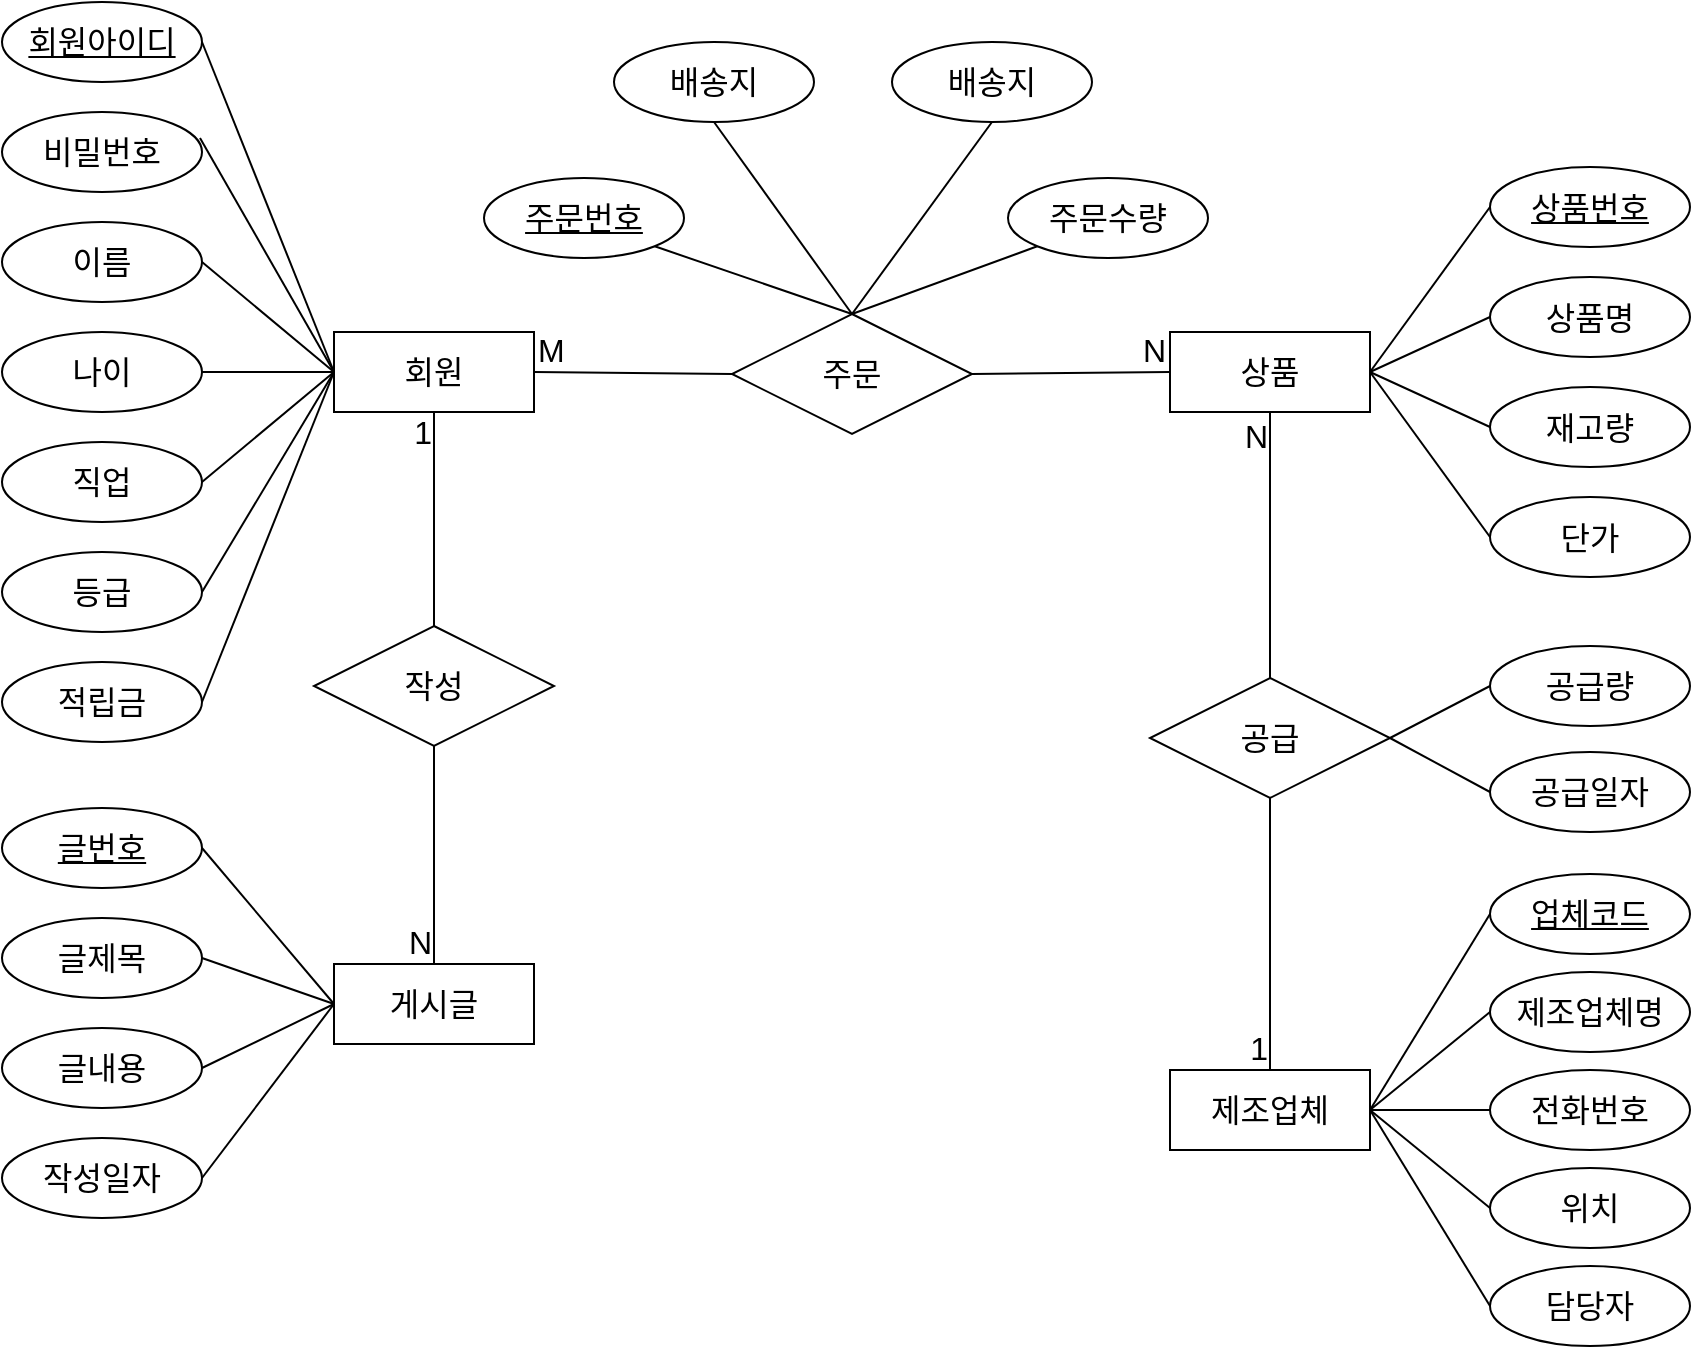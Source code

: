 <mxfile version="23.0.2" type="github" pages="2">
  <diagram name="ERD" id="vop96PFRZeA1DLH2P4eH">
    <mxGraphModel dx="3974" dy="3175" grid="1" gridSize="10" guides="1" tooltips="1" connect="1" arrows="1" fold="1" page="1" pageScale="1" pageWidth="827" pageHeight="1169" math="0" shadow="0">
      <root>
        <mxCell id="0" />
        <mxCell id="1" parent="0" />
        <mxCell id="4-usfO6HSsl7_eMU_dA9-1" value="회원" style="whiteSpace=wrap;html=1;align=center;fontSize=16;" parent="1" vertex="1">
          <mxGeometry x="-3134" y="-1969" width="100" height="40" as="geometry" />
        </mxCell>
        <mxCell id="4-usfO6HSsl7_eMU_dA9-2" value="상품" style="whiteSpace=wrap;html=1;align=center;fontSize=16;" parent="1" vertex="1">
          <mxGeometry x="-2716" y="-1969" width="100" height="40" as="geometry" />
        </mxCell>
        <mxCell id="4-usfO6HSsl7_eMU_dA9-4" value="회원아이디" style="ellipse;whiteSpace=wrap;html=1;align=center;fontStyle=4;fontSize=16;" parent="1" vertex="1">
          <mxGeometry x="-3300" y="-2134" width="100" height="40" as="geometry" />
        </mxCell>
        <mxCell id="4-usfO6HSsl7_eMU_dA9-5" value="비밀번호" style="ellipse;whiteSpace=wrap;html=1;align=center;fontSize=16;" parent="1" vertex="1">
          <mxGeometry x="-3300" y="-2079" width="100" height="40" as="geometry" />
        </mxCell>
        <mxCell id="4-usfO6HSsl7_eMU_dA9-6" value="이름" style="ellipse;whiteSpace=wrap;html=1;align=center;fontSize=16;" parent="1" vertex="1">
          <mxGeometry x="-3300" y="-2024" width="100" height="40" as="geometry" />
        </mxCell>
        <mxCell id="4-usfO6HSsl7_eMU_dA9-7" value="나이" style="ellipse;whiteSpace=wrap;html=1;align=center;fontSize=16;" parent="1" vertex="1">
          <mxGeometry x="-3300" y="-1969" width="100" height="40" as="geometry" />
        </mxCell>
        <mxCell id="4-usfO6HSsl7_eMU_dA9-8" value="직업" style="ellipse;whiteSpace=wrap;html=1;align=center;fontSize=16;" parent="1" vertex="1">
          <mxGeometry x="-3300" y="-1914" width="100" height="40" as="geometry" />
        </mxCell>
        <mxCell id="4-usfO6HSsl7_eMU_dA9-9" value="등급" style="ellipse;whiteSpace=wrap;html=1;align=center;fontSize=16;" parent="1" vertex="1">
          <mxGeometry x="-3300" y="-1859" width="100" height="40" as="geometry" />
        </mxCell>
        <mxCell id="4-usfO6HSsl7_eMU_dA9-10" value="적립금" style="ellipse;whiteSpace=wrap;html=1;align=center;fontSize=16;" parent="1" vertex="1">
          <mxGeometry x="-3300" y="-1804" width="100" height="40" as="geometry" />
        </mxCell>
        <mxCell id="4-usfO6HSsl7_eMU_dA9-11" value="상품번호" style="ellipse;whiteSpace=wrap;html=1;align=center;fontStyle=4;fontSize=16;" parent="1" vertex="1">
          <mxGeometry x="-2556" y="-2051.5" width="100" height="40" as="geometry" />
        </mxCell>
        <mxCell id="4-usfO6HSsl7_eMU_dA9-12" value="상품명" style="ellipse;whiteSpace=wrap;html=1;align=center;fontSize=16;" parent="1" vertex="1">
          <mxGeometry x="-2556" y="-1996.5" width="100" height="40" as="geometry" />
        </mxCell>
        <mxCell id="4-usfO6HSsl7_eMU_dA9-13" value="재고량" style="ellipse;whiteSpace=wrap;html=1;align=center;fontSize=16;" parent="1" vertex="1">
          <mxGeometry x="-2556" y="-1941.5" width="100" height="40" as="geometry" />
        </mxCell>
        <mxCell id="4-usfO6HSsl7_eMU_dA9-14" value="단가" style="ellipse;whiteSpace=wrap;html=1;align=center;fontSize=16;" parent="1" vertex="1">
          <mxGeometry x="-2556" y="-1886.5" width="100" height="40" as="geometry" />
        </mxCell>
        <mxCell id="4-usfO6HSsl7_eMU_dA9-20" value="" style="endArrow=none;html=1;rounded=0;fontSize=12;startSize=8;endSize=8;curved=1;exitX=1;exitY=0.5;exitDx=0;exitDy=0;entryX=0;entryY=0.5;entryDx=0;entryDy=0;" parent="1" source="4-usfO6HSsl7_eMU_dA9-2" target="4-usfO6HSsl7_eMU_dA9-11" edge="1">
          <mxGeometry relative="1" as="geometry">
            <mxPoint x="-2767" y="-2059" as="sourcePoint" />
            <mxPoint x="-2607" y="-2059" as="targetPoint" />
          </mxGeometry>
        </mxCell>
        <mxCell id="4-usfO6HSsl7_eMU_dA9-21" value="" style="endArrow=none;html=1;rounded=0;fontSize=12;startSize=8;endSize=8;curved=1;exitX=1;exitY=0.5;exitDx=0;exitDy=0;entryX=0;entryY=0.5;entryDx=0;entryDy=0;" parent="1" source="4-usfO6HSsl7_eMU_dA9-2" target="4-usfO6HSsl7_eMU_dA9-12" edge="1">
          <mxGeometry relative="1" as="geometry">
            <mxPoint x="-2606" y="-1939" as="sourcePoint" />
            <mxPoint x="-2546" y="-2021" as="targetPoint" />
          </mxGeometry>
        </mxCell>
        <mxCell id="4-usfO6HSsl7_eMU_dA9-22" value="" style="endArrow=none;html=1;rounded=0;fontSize=12;startSize=8;endSize=8;curved=1;exitX=1;exitY=0.5;exitDx=0;exitDy=0;entryX=0;entryY=0.5;entryDx=0;entryDy=0;" parent="1" source="4-usfO6HSsl7_eMU_dA9-2" target="4-usfO6HSsl7_eMU_dA9-13" edge="1">
          <mxGeometry relative="1" as="geometry">
            <mxPoint x="-2606" y="-1939" as="sourcePoint" />
            <mxPoint x="-2546" y="-1966" as="targetPoint" />
          </mxGeometry>
        </mxCell>
        <mxCell id="4-usfO6HSsl7_eMU_dA9-23" value="" style="endArrow=none;html=1;rounded=0;fontSize=12;startSize=8;endSize=8;curved=1;exitX=1;exitY=0.5;exitDx=0;exitDy=0;entryX=0;entryY=0.5;entryDx=0;entryDy=0;" parent="1" source="4-usfO6HSsl7_eMU_dA9-2" target="4-usfO6HSsl7_eMU_dA9-14" edge="1">
          <mxGeometry relative="1" as="geometry">
            <mxPoint x="-2606" y="-1939" as="sourcePoint" />
            <mxPoint x="-2546" y="-1911" as="targetPoint" />
          </mxGeometry>
        </mxCell>
        <mxCell id="4-usfO6HSsl7_eMU_dA9-24" value="" style="endArrow=none;html=1;rounded=0;fontSize=12;startSize=8;endSize=8;curved=1;exitX=1;exitY=0.5;exitDx=0;exitDy=0;entryX=0;entryY=0.5;entryDx=0;entryDy=0;" parent="1" source="4-usfO6HSsl7_eMU_dA9-10" target="4-usfO6HSsl7_eMU_dA9-1" edge="1">
          <mxGeometry relative="1" as="geometry">
            <mxPoint x="-3200" y="-1786" as="sourcePoint" />
            <mxPoint x="-3140" y="-1868" as="targetPoint" />
          </mxGeometry>
        </mxCell>
        <mxCell id="4-usfO6HSsl7_eMU_dA9-25" value="" style="endArrow=none;html=1;rounded=0;fontSize=12;startSize=8;endSize=8;curved=1;exitX=1;exitY=0.5;exitDx=0;exitDy=0;entryX=0;entryY=0.5;entryDx=0;entryDy=0;" parent="1" source="4-usfO6HSsl7_eMU_dA9-9" target="4-usfO6HSsl7_eMU_dA9-1" edge="1">
          <mxGeometry relative="1" as="geometry">
            <mxPoint x="-3200" y="-1868" as="sourcePoint" />
            <mxPoint x="-3140" y="-1950" as="targetPoint" />
          </mxGeometry>
        </mxCell>
        <mxCell id="4-usfO6HSsl7_eMU_dA9-26" value="" style="endArrow=none;html=1;rounded=0;fontSize=12;startSize=8;endSize=8;curved=1;exitX=1;exitY=0.5;exitDx=0;exitDy=0;entryX=0;entryY=0.5;entryDx=0;entryDy=0;" parent="1" source="4-usfO6HSsl7_eMU_dA9-8" target="4-usfO6HSsl7_eMU_dA9-1" edge="1">
          <mxGeometry relative="1" as="geometry">
            <mxPoint x="-3190" y="-1829" as="sourcePoint" />
            <mxPoint x="-3124" y="-1939" as="targetPoint" />
          </mxGeometry>
        </mxCell>
        <mxCell id="4-usfO6HSsl7_eMU_dA9-27" value="제조업체" style="whiteSpace=wrap;html=1;align=center;fontSize=16;" parent="1" vertex="1">
          <mxGeometry x="-2716" y="-1600" width="100" height="40" as="geometry" />
        </mxCell>
        <mxCell id="4-usfO6HSsl7_eMU_dA9-28" value="업체코드" style="ellipse;whiteSpace=wrap;html=1;align=center;fontStyle=4;fontSize=16;" parent="1" vertex="1">
          <mxGeometry x="-2556" y="-1698" width="100" height="40" as="geometry" />
        </mxCell>
        <mxCell id="4-usfO6HSsl7_eMU_dA9-29" value="전화번호" style="ellipse;whiteSpace=wrap;html=1;align=center;fontSize=16;" parent="1" vertex="1">
          <mxGeometry x="-2556" y="-1600" width="100" height="40" as="geometry" />
        </mxCell>
        <mxCell id="4-usfO6HSsl7_eMU_dA9-30" value="위치" style="ellipse;whiteSpace=wrap;html=1;align=center;fontSize=16;" parent="1" vertex="1">
          <mxGeometry x="-2556" y="-1551" width="100" height="40" as="geometry" />
        </mxCell>
        <mxCell id="4-usfO6HSsl7_eMU_dA9-31" value="담당자" style="ellipse;whiteSpace=wrap;html=1;align=center;fontSize=16;" parent="1" vertex="1">
          <mxGeometry x="-2556" y="-1502" width="100" height="40" as="geometry" />
        </mxCell>
        <mxCell id="4-usfO6HSsl7_eMU_dA9-32" value="" style="endArrow=none;html=1;rounded=0;fontSize=12;startSize=8;endSize=8;curved=1;exitX=1;exitY=0.5;exitDx=0;exitDy=0;entryX=0;entryY=0.5;entryDx=0;entryDy=0;" parent="1" source="4-usfO6HSsl7_eMU_dA9-27" target="4-usfO6HSsl7_eMU_dA9-28" edge="1">
          <mxGeometry relative="1" as="geometry">
            <mxPoint x="-2767" y="-1662.5" as="sourcePoint" />
            <mxPoint x="-2607" y="-1662.5" as="targetPoint" />
          </mxGeometry>
        </mxCell>
        <mxCell id="4-usfO6HSsl7_eMU_dA9-33" value="" style="endArrow=none;html=1;rounded=0;fontSize=12;startSize=8;endSize=8;curved=1;exitX=1;exitY=0.5;exitDx=0;exitDy=0;entryX=0;entryY=0.5;entryDx=0;entryDy=0;" parent="1" source="4-usfO6HSsl7_eMU_dA9-27" target="4-usfO6HSsl7_eMU_dA9-29" edge="1">
          <mxGeometry relative="1" as="geometry">
            <mxPoint x="-2606" y="-1542.5" as="sourcePoint" />
            <mxPoint x="-2546" y="-1624.5" as="targetPoint" />
          </mxGeometry>
        </mxCell>
        <mxCell id="4-usfO6HSsl7_eMU_dA9-34" value="" style="endArrow=none;html=1;rounded=0;fontSize=12;startSize=8;endSize=8;curved=1;exitX=1;exitY=0.5;exitDx=0;exitDy=0;entryX=0;entryY=0.5;entryDx=0;entryDy=0;" parent="1" source="4-usfO6HSsl7_eMU_dA9-27" target="4-usfO6HSsl7_eMU_dA9-30" edge="1">
          <mxGeometry relative="1" as="geometry">
            <mxPoint x="-2606" y="-1542.5" as="sourcePoint" />
            <mxPoint x="-2546" y="-1569.5" as="targetPoint" />
          </mxGeometry>
        </mxCell>
        <mxCell id="4-usfO6HSsl7_eMU_dA9-35" value="" style="endArrow=none;html=1;rounded=0;fontSize=12;startSize=8;endSize=8;curved=1;exitX=1;exitY=0.5;exitDx=0;exitDy=0;entryX=0;entryY=0.5;entryDx=0;entryDy=0;" parent="1" source="4-usfO6HSsl7_eMU_dA9-27" target="4-usfO6HSsl7_eMU_dA9-31" edge="1">
          <mxGeometry relative="1" as="geometry">
            <mxPoint x="-2606" y="-1542.5" as="sourcePoint" />
            <mxPoint x="-2546" y="-1514.5" as="targetPoint" />
          </mxGeometry>
        </mxCell>
        <mxCell id="4-usfO6HSsl7_eMU_dA9-36" value="" style="endArrow=none;html=1;rounded=0;fontSize=12;startSize=8;endSize=8;curved=1;exitX=1;exitY=0.5;exitDx=0;exitDy=0;entryX=0;entryY=0.5;entryDx=0;entryDy=0;" parent="1" source="4-usfO6HSsl7_eMU_dA9-7" target="4-usfO6HSsl7_eMU_dA9-1" edge="1">
          <mxGeometry relative="1" as="geometry">
            <mxPoint x="-3190" y="-1884" as="sourcePoint" />
            <mxPoint x="-3124" y="-1939" as="targetPoint" />
          </mxGeometry>
        </mxCell>
        <mxCell id="4-usfO6HSsl7_eMU_dA9-37" value="" style="endArrow=none;html=1;rounded=0;fontSize=12;startSize=8;endSize=8;curved=1;exitX=1;exitY=0.5;exitDx=0;exitDy=0;entryX=0;entryY=0.5;entryDx=0;entryDy=0;" parent="1" source="4-usfO6HSsl7_eMU_dA9-6" target="4-usfO6HSsl7_eMU_dA9-1" edge="1">
          <mxGeometry relative="1" as="geometry">
            <mxPoint x="-3190" y="-1939" as="sourcePoint" />
            <mxPoint x="-3124" y="-1939" as="targetPoint" />
          </mxGeometry>
        </mxCell>
        <mxCell id="4-usfO6HSsl7_eMU_dA9-38" value="" style="endArrow=none;html=1;rounded=0;fontSize=12;startSize=8;endSize=8;curved=1;exitX=0.99;exitY=0.325;exitDx=0;exitDy=0;exitPerimeter=0;entryX=0;entryY=0.5;entryDx=0;entryDy=0;" parent="1" source="4-usfO6HSsl7_eMU_dA9-5" target="4-usfO6HSsl7_eMU_dA9-1" edge="1">
          <mxGeometry relative="1" as="geometry">
            <mxPoint x="-3190" y="-1994" as="sourcePoint" />
            <mxPoint x="-3131" y="-1948" as="targetPoint" />
          </mxGeometry>
        </mxCell>
        <mxCell id="4-usfO6HSsl7_eMU_dA9-39" value="" style="endArrow=none;html=1;rounded=0;fontSize=12;startSize=8;endSize=8;curved=1;exitX=1;exitY=0.5;exitDx=0;exitDy=0;entryX=0;entryY=0.5;entryDx=0;entryDy=0;" parent="1" source="4-usfO6HSsl7_eMU_dA9-4" target="4-usfO6HSsl7_eMU_dA9-1" edge="1">
          <mxGeometry relative="1" as="geometry">
            <mxPoint x="-3180" y="-1984" as="sourcePoint" />
            <mxPoint x="-3114" y="-1929" as="targetPoint" />
          </mxGeometry>
        </mxCell>
        <mxCell id="4-usfO6HSsl7_eMU_dA9-40" value="게시글" style="whiteSpace=wrap;html=1;align=center;fontSize=16;" parent="1" vertex="1">
          <mxGeometry x="-3134" y="-1653" width="100" height="40" as="geometry" />
        </mxCell>
        <mxCell id="4-usfO6HSsl7_eMU_dA9-41" value="글번호" style="ellipse;whiteSpace=wrap;html=1;align=center;fontStyle=4;fontSize=16;" parent="1" vertex="1">
          <mxGeometry x="-3300" y="-1731" width="100" height="40" as="geometry" />
        </mxCell>
        <mxCell id="4-usfO6HSsl7_eMU_dA9-42" value="글제목" style="ellipse;whiteSpace=wrap;html=1;align=center;fontSize=16;" parent="1" vertex="1">
          <mxGeometry x="-3300" y="-1676" width="100" height="40" as="geometry" />
        </mxCell>
        <mxCell id="4-usfO6HSsl7_eMU_dA9-43" value="글내용" style="ellipse;whiteSpace=wrap;html=1;align=center;fontSize=16;" parent="1" vertex="1">
          <mxGeometry x="-3300" y="-1621" width="100" height="40" as="geometry" />
        </mxCell>
        <mxCell id="4-usfO6HSsl7_eMU_dA9-44" value="작성일자" style="ellipse;whiteSpace=wrap;html=1;align=center;fontSize=16;" parent="1" vertex="1">
          <mxGeometry x="-3300" y="-1566" width="100" height="40" as="geometry" />
        </mxCell>
        <mxCell id="4-usfO6HSsl7_eMU_dA9-45" value="" style="endArrow=none;html=1;rounded=0;fontSize=12;startSize=8;endSize=8;curved=1;exitX=0;exitY=0.5;exitDx=0;exitDy=0;entryX=1;entryY=0.5;entryDx=0;entryDy=0;" parent="1" source="4-usfO6HSsl7_eMU_dA9-40" target="4-usfO6HSsl7_eMU_dA9-41" edge="1">
          <mxGeometry relative="1" as="geometry">
            <mxPoint x="-3511" y="-1738.5" as="sourcePoint" />
            <mxPoint x="-3351" y="-1738.5" as="targetPoint" />
          </mxGeometry>
        </mxCell>
        <mxCell id="4-usfO6HSsl7_eMU_dA9-46" value="" style="endArrow=none;html=1;rounded=0;fontSize=12;startSize=8;endSize=8;curved=1;exitX=0;exitY=0.5;exitDx=0;exitDy=0;entryX=1;entryY=0.5;entryDx=0;entryDy=0;" parent="1" source="4-usfO6HSsl7_eMU_dA9-40" target="4-usfO6HSsl7_eMU_dA9-42" edge="1">
          <mxGeometry relative="1" as="geometry">
            <mxPoint x="-3350" y="-1618.5" as="sourcePoint" />
            <mxPoint x="-3290" y="-1700.5" as="targetPoint" />
          </mxGeometry>
        </mxCell>
        <mxCell id="4-usfO6HSsl7_eMU_dA9-47" value="" style="endArrow=none;html=1;rounded=0;fontSize=12;startSize=8;endSize=8;curved=1;exitX=0;exitY=0.5;exitDx=0;exitDy=0;entryX=1;entryY=0.5;entryDx=0;entryDy=0;" parent="1" source="4-usfO6HSsl7_eMU_dA9-40" target="4-usfO6HSsl7_eMU_dA9-43" edge="1">
          <mxGeometry relative="1" as="geometry">
            <mxPoint x="-3350" y="-1618.5" as="sourcePoint" />
            <mxPoint x="-3290" y="-1645.5" as="targetPoint" />
          </mxGeometry>
        </mxCell>
        <mxCell id="4-usfO6HSsl7_eMU_dA9-48" value="" style="endArrow=none;html=1;rounded=0;fontSize=12;startSize=8;endSize=8;curved=1;exitX=0;exitY=0.5;exitDx=0;exitDy=0;entryX=1;entryY=0.5;entryDx=0;entryDy=0;" parent="1" source="4-usfO6HSsl7_eMU_dA9-40" target="4-usfO6HSsl7_eMU_dA9-44" edge="1">
          <mxGeometry relative="1" as="geometry">
            <mxPoint x="-3350" y="-1618.5" as="sourcePoint" />
            <mxPoint x="-3290" y="-1590.5" as="targetPoint" />
          </mxGeometry>
        </mxCell>
        <mxCell id="4-usfO6HSsl7_eMU_dA9-49" value="제조업체명" style="ellipse;whiteSpace=wrap;html=1;align=center;fontSize=16;" parent="1" vertex="1">
          <mxGeometry x="-2556" y="-1649" width="100" height="40" as="geometry" />
        </mxCell>
        <mxCell id="4-usfO6HSsl7_eMU_dA9-50" value="" style="endArrow=none;html=1;rounded=0;fontSize=12;startSize=8;endSize=8;curved=1;exitX=1;exitY=0.5;exitDx=0;exitDy=0;entryX=0;entryY=0.5;entryDx=0;entryDy=0;" parent="1" source="4-usfO6HSsl7_eMU_dA9-27" target="4-usfO6HSsl7_eMU_dA9-49" edge="1">
          <mxGeometry relative="1" as="geometry">
            <mxPoint x="-2415" y="-1552" as="sourcePoint" />
            <mxPoint x="-2345" y="-1624.5" as="targetPoint" />
          </mxGeometry>
        </mxCell>
        <mxCell id="4-usfO6HSsl7_eMU_dA9-52" value="" style="endArrow=none;html=1;rounded=0;fontSize=12;startSize=8;endSize=8;curved=1;exitX=1;exitY=0.5;exitDx=0;exitDy=0;entryX=0;entryY=0.5;entryDx=0;entryDy=0;" parent="1" source="4-usfO6HSsl7_eMU_dA9-51" target="4-usfO6HSsl7_eMU_dA9-2" edge="1">
          <mxGeometry relative="1" as="geometry">
            <mxPoint x="-2819" y="-2023" as="sourcePoint" />
            <mxPoint x="-2659" y="-2023" as="targetPoint" />
          </mxGeometry>
        </mxCell>
        <mxCell id="4-usfO6HSsl7_eMU_dA9-54" value="N" style="resizable=0;html=1;whiteSpace=wrap;align=right;verticalAlign=bottom;fontSize=16;" parent="4-usfO6HSsl7_eMU_dA9-52" connectable="0" vertex="1">
          <mxGeometry x="1" relative="1" as="geometry" />
        </mxCell>
        <mxCell id="4-usfO6HSsl7_eMU_dA9-55" value="" style="endArrow=none;html=1;rounded=0;fontSize=12;startSize=8;endSize=8;curved=1;exitX=1;exitY=0.5;exitDx=0;exitDy=0;entryX=0;entryY=0.5;entryDx=0;entryDy=0;" parent="1" source="4-usfO6HSsl7_eMU_dA9-1" target="4-usfO6HSsl7_eMU_dA9-51" edge="1">
          <mxGeometry relative="1" as="geometry">
            <mxPoint x="-3034" y="-1949" as="sourcePoint" />
            <mxPoint x="-2716" y="-1949" as="targetPoint" />
          </mxGeometry>
        </mxCell>
        <mxCell id="4-usfO6HSsl7_eMU_dA9-56" value="M" style="resizable=0;html=1;whiteSpace=wrap;align=left;verticalAlign=bottom;fontSize=16;" parent="4-usfO6HSsl7_eMU_dA9-55" connectable="0" vertex="1">
          <mxGeometry x="-1" relative="1" as="geometry" />
        </mxCell>
        <mxCell id="4-usfO6HSsl7_eMU_dA9-51" value="주문" style="shape=rhombus;perimeter=rhombusPerimeter;whiteSpace=wrap;html=1;align=center;fontSize=16;" parent="1" vertex="1">
          <mxGeometry x="-2935" y="-1978" width="120" height="60" as="geometry" />
        </mxCell>
        <mxCell id="4-usfO6HSsl7_eMU_dA9-60" value="공급" style="shape=rhombus;perimeter=rhombusPerimeter;whiteSpace=wrap;html=1;align=center;fontSize=16;" parent="1" vertex="1">
          <mxGeometry x="-2726" y="-1796" width="120" height="60" as="geometry" />
        </mxCell>
        <mxCell id="4-usfO6HSsl7_eMU_dA9-61" value="" style="endArrow=none;html=1;rounded=0;fontSize=12;startSize=8;endSize=8;curved=1;entryX=0.5;entryY=0;entryDx=0;entryDy=0;exitX=0.5;exitY=1;exitDx=0;exitDy=0;" parent="1" source="4-usfO6HSsl7_eMU_dA9-60" target="4-usfO6HSsl7_eMU_dA9-27" edge="1">
          <mxGeometry relative="1" as="geometry">
            <mxPoint x="-2866" y="-1721" as="sourcePoint" />
            <mxPoint x="-2706" y="-1721" as="targetPoint" />
          </mxGeometry>
        </mxCell>
        <mxCell id="4-usfO6HSsl7_eMU_dA9-62" value="1" style="resizable=0;html=1;whiteSpace=wrap;align=right;verticalAlign=bottom;fontSize=16;" parent="4-usfO6HSsl7_eMU_dA9-61" connectable="0" vertex="1">
          <mxGeometry x="1" relative="1" as="geometry" />
        </mxCell>
        <mxCell id="4-usfO6HSsl7_eMU_dA9-63" value="" style="endArrow=none;html=1;rounded=0;fontSize=12;startSize=8;endSize=8;curved=1;entryX=0.5;entryY=1;entryDx=0;entryDy=0;exitX=0.5;exitY=0;exitDx=0;exitDy=0;" parent="1" source="4-usfO6HSsl7_eMU_dA9-60" target="4-usfO6HSsl7_eMU_dA9-2" edge="1">
          <mxGeometry relative="1" as="geometry">
            <mxPoint x="-2866" y="-1721" as="sourcePoint" />
            <mxPoint x="-2706" y="-1721" as="targetPoint" />
          </mxGeometry>
        </mxCell>
        <mxCell id="4-usfO6HSsl7_eMU_dA9-64" value="N" style="resizable=0;html=1;whiteSpace=wrap;align=right;verticalAlign=bottom;fontSize=16;" parent="4-usfO6HSsl7_eMU_dA9-63" connectable="0" vertex="1">
          <mxGeometry x="1" relative="1" as="geometry">
            <mxPoint y="23" as="offset" />
          </mxGeometry>
        </mxCell>
        <mxCell id="4-usfO6HSsl7_eMU_dA9-65" value="공급량" style="ellipse;whiteSpace=wrap;html=1;align=center;fontSize=16;" parent="1" vertex="1">
          <mxGeometry x="-2556" y="-1812" width="100" height="40" as="geometry" />
        </mxCell>
        <mxCell id="4-usfO6HSsl7_eMU_dA9-66" value="공급일자" style="ellipse;whiteSpace=wrap;html=1;align=center;fontSize=16;" parent="1" vertex="1">
          <mxGeometry x="-2556" y="-1759" width="100" height="40" as="geometry" />
        </mxCell>
        <mxCell id="4-usfO6HSsl7_eMU_dA9-67" value="" style="endArrow=none;html=1;rounded=0;fontSize=12;startSize=8;endSize=8;curved=1;exitX=1;exitY=0.5;exitDx=0;exitDy=0;entryX=0;entryY=0.5;entryDx=0;entryDy=0;" parent="1" source="4-usfO6HSsl7_eMU_dA9-60" target="4-usfO6HSsl7_eMU_dA9-65" edge="1">
          <mxGeometry relative="1" as="geometry">
            <mxPoint x="-2606" y="-1911" as="sourcePoint" />
            <mxPoint x="-2546" y="-1828" as="targetPoint" />
          </mxGeometry>
        </mxCell>
        <mxCell id="4-usfO6HSsl7_eMU_dA9-68" value="" style="endArrow=none;html=1;rounded=0;fontSize=12;startSize=8;endSize=8;curved=1;exitX=1;exitY=0.5;exitDx=0;exitDy=0;entryX=0;entryY=0.5;entryDx=0;entryDy=0;" parent="1" source="4-usfO6HSsl7_eMU_dA9-60" target="4-usfO6HSsl7_eMU_dA9-66" edge="1">
          <mxGeometry relative="1" as="geometry">
            <mxPoint x="-2596" y="-1756" as="sourcePoint" />
            <mxPoint x="-2558" y="-1780" as="targetPoint" />
          </mxGeometry>
        </mxCell>
        <mxCell id="4-usfO6HSsl7_eMU_dA9-69" value="배송지" style="ellipse;whiteSpace=wrap;html=1;align=center;fontSize=16;" parent="1" vertex="1">
          <mxGeometry x="-2994" y="-2114" width="100" height="40" as="geometry" />
        </mxCell>
        <mxCell id="4-usfO6HSsl7_eMU_dA9-70" value="배송지" style="ellipse;whiteSpace=wrap;html=1;align=center;fontSize=16;" parent="1" vertex="1">
          <mxGeometry x="-2855" y="-2114" width="100" height="40" as="geometry" />
        </mxCell>
        <mxCell id="4-usfO6HSsl7_eMU_dA9-71" value="주문수량" style="ellipse;whiteSpace=wrap;html=1;align=center;fontSize=16;" parent="1" vertex="1">
          <mxGeometry x="-2797" y="-2046" width="100" height="40" as="geometry" />
        </mxCell>
        <mxCell id="4-usfO6HSsl7_eMU_dA9-72" value="주문번호" style="ellipse;whiteSpace=wrap;html=1;align=center;fontStyle=4;fontSize=16;" parent="1" vertex="1">
          <mxGeometry x="-3059" y="-2046" width="100" height="40" as="geometry" />
        </mxCell>
        <mxCell id="4-usfO6HSsl7_eMU_dA9-73" value="작성" style="shape=rhombus;perimeter=rhombusPerimeter;whiteSpace=wrap;html=1;align=center;fontSize=16;" parent="1" vertex="1">
          <mxGeometry x="-3144" y="-1822" width="120" height="60" as="geometry" />
        </mxCell>
        <mxCell id="4-usfO6HSsl7_eMU_dA9-77" value="" style="endArrow=none;html=1;rounded=0;fontSize=12;startSize=8;endSize=8;curved=1;exitX=0.5;exitY=1;exitDx=0;exitDy=0;entryX=0.5;entryY=0;entryDx=0;entryDy=0;" parent="1" source="4-usfO6HSsl7_eMU_dA9-73" target="4-usfO6HSsl7_eMU_dA9-40" edge="1">
          <mxGeometry relative="1" as="geometry">
            <mxPoint x="-2994" y="-1928" as="sourcePoint" />
            <mxPoint x="-2834" y="-1928" as="targetPoint" />
          </mxGeometry>
        </mxCell>
        <mxCell id="4-usfO6HSsl7_eMU_dA9-78" value="N" style="resizable=0;html=1;whiteSpace=wrap;align=right;verticalAlign=bottom;fontSize=16;" parent="4-usfO6HSsl7_eMU_dA9-77" connectable="0" vertex="1">
          <mxGeometry x="1" relative="1" as="geometry" />
        </mxCell>
        <mxCell id="4-usfO6HSsl7_eMU_dA9-79" value="" style="endArrow=none;html=1;rounded=0;fontSize=12;startSize=8;endSize=8;curved=1;entryX=0.5;entryY=1;entryDx=0;entryDy=0;exitX=0.5;exitY=0;exitDx=0;exitDy=0;" parent="1" source="4-usfO6HSsl7_eMU_dA9-73" target="4-usfO6HSsl7_eMU_dA9-1" edge="1">
          <mxGeometry relative="1" as="geometry">
            <mxPoint x="-2994" y="-1928" as="sourcePoint" />
            <mxPoint x="-2834" y="-1928" as="targetPoint" />
          </mxGeometry>
        </mxCell>
        <mxCell id="4-usfO6HSsl7_eMU_dA9-80" value="1" style="resizable=0;html=1;whiteSpace=wrap;align=right;verticalAlign=bottom;fontSize=16;" parent="4-usfO6HSsl7_eMU_dA9-79" connectable="0" vertex="1">
          <mxGeometry x="1" relative="1" as="geometry">
            <mxPoint y="21" as="offset" />
          </mxGeometry>
        </mxCell>
        <mxCell id="4-usfO6HSsl7_eMU_dA9-81" value="" style="endArrow=none;html=1;rounded=0;fontSize=12;startSize=8;endSize=8;curved=1;exitX=1;exitY=1;exitDx=0;exitDy=0;entryX=0.5;entryY=0;entryDx=0;entryDy=0;" parent="1" source="4-usfO6HSsl7_eMU_dA9-72" target="4-usfO6HSsl7_eMU_dA9-51" edge="1">
          <mxGeometry relative="1" as="geometry">
            <mxPoint x="-2994" y="-1928" as="sourcePoint" />
            <mxPoint x="-2834" y="-1928" as="targetPoint" />
          </mxGeometry>
        </mxCell>
        <mxCell id="4-usfO6HSsl7_eMU_dA9-82" value="" style="endArrow=none;html=1;rounded=0;fontSize=12;startSize=8;endSize=8;curved=1;entryX=0.5;entryY=0;entryDx=0;entryDy=0;exitX=0;exitY=1;exitDx=0;exitDy=0;" parent="1" source="4-usfO6HSsl7_eMU_dA9-71" target="4-usfO6HSsl7_eMU_dA9-51" edge="1">
          <mxGeometry relative="1" as="geometry">
            <mxPoint x="-2836" y="-2015" as="sourcePoint" />
            <mxPoint x="-2865" y="-1968" as="targetPoint" />
          </mxGeometry>
        </mxCell>
        <mxCell id="4-usfO6HSsl7_eMU_dA9-83" value="" style="endArrow=none;html=1;rounded=0;fontSize=12;startSize=8;endSize=8;curved=1;exitX=0.5;exitY=1;exitDx=0;exitDy=0;entryX=0.5;entryY=0;entryDx=0;entryDy=0;" parent="1" source="4-usfO6HSsl7_eMU_dA9-70" target="4-usfO6HSsl7_eMU_dA9-51" edge="1">
          <mxGeometry relative="1" as="geometry">
            <mxPoint x="-2772" y="-2002" as="sourcePoint" />
            <mxPoint x="-2865" y="-2018" as="targetPoint" />
          </mxGeometry>
        </mxCell>
        <mxCell id="4-usfO6HSsl7_eMU_dA9-84" value="" style="endArrow=none;html=1;rounded=0;fontSize=12;startSize=8;endSize=8;curved=1;exitX=0.5;exitY=1;exitDx=0;exitDy=0;entryX=0.5;entryY=0;entryDx=0;entryDy=0;" parent="1" source="4-usfO6HSsl7_eMU_dA9-69" target="4-usfO6HSsl7_eMU_dA9-51" edge="1">
          <mxGeometry relative="1" as="geometry">
            <mxPoint x="-2795" y="-2064" as="sourcePoint" />
            <mxPoint x="-2878" y="-2013" as="targetPoint" />
          </mxGeometry>
        </mxCell>
      </root>
    </mxGraphModel>
  </diagram>
  <diagram id="M2NmvDMWYm_sLVssJGHA" name="릴레이션">
    <mxGraphModel dx="666" dy="837" grid="1" gridSize="10" guides="1" tooltips="1" connect="1" arrows="1" fold="1" page="1" pageScale="1" pageWidth="827" pageHeight="1169" math="0" shadow="0">
      <root>
        <mxCell id="0" />
        <mxCell id="1" parent="0" />
        <mxCell id="zqoSFRuJogWxrfu9b4bv-1" value="회원" style="shape=table;startSize=30;container=1;collapsible=1;childLayout=tableLayout;fixedRows=1;rowLines=0;fontStyle=1;align=center;resizeLast=1;html=1;whiteSpace=wrap;fontSize=16;" parent="1" vertex="1">
          <mxGeometry x="40" y="40" width="180" height="240" as="geometry" />
        </mxCell>
        <mxCell id="zqoSFRuJogWxrfu9b4bv-2" value="" style="shape=tableRow;horizontal=0;startSize=0;swimlaneHead=0;swimlaneBody=0;fillColor=none;collapsible=0;dropTarget=0;points=[[0,0.5],[1,0.5]];portConstraint=eastwest;top=0;left=0;right=0;bottom=0;html=1;fontSize=16;" parent="zqoSFRuJogWxrfu9b4bv-1" vertex="1">
          <mxGeometry y="30" width="180" height="30" as="geometry" />
        </mxCell>
        <mxCell id="zqoSFRuJogWxrfu9b4bv-3" value="PK" style="shape=partialRectangle;connectable=0;fillColor=none;top=0;left=0;bottom=0;right=0;fontStyle=1;overflow=hidden;html=1;whiteSpace=wrap;fontSize=16;" parent="zqoSFRuJogWxrfu9b4bv-2" vertex="1">
          <mxGeometry width="60" height="30" as="geometry">
            <mxRectangle width="60" height="30" as="alternateBounds" />
          </mxGeometry>
        </mxCell>
        <mxCell id="zqoSFRuJogWxrfu9b4bv-4" value="아이디" style="shape=partialRectangle;connectable=0;fillColor=none;top=0;left=0;bottom=0;right=0;align=left;spacingLeft=6;fontStyle=5;overflow=hidden;html=1;whiteSpace=wrap;fontSize=16;" parent="zqoSFRuJogWxrfu9b4bv-2" vertex="1">
          <mxGeometry x="60" width="120" height="30" as="geometry">
            <mxRectangle width="120" height="30" as="alternateBounds" />
          </mxGeometry>
        </mxCell>
        <mxCell id="zqoSFRuJogWxrfu9b4bv-8" value="" style="shape=tableRow;horizontal=0;startSize=0;swimlaneHead=0;swimlaneBody=0;fillColor=none;collapsible=0;dropTarget=0;points=[[0,0.5],[1,0.5]];portConstraint=eastwest;top=0;left=0;right=0;bottom=0;html=1;fontSize=16;" parent="zqoSFRuJogWxrfu9b4bv-1" vertex="1">
          <mxGeometry y="60" width="180" height="30" as="geometry" />
        </mxCell>
        <mxCell id="zqoSFRuJogWxrfu9b4bv-9" value="" style="shape=partialRectangle;connectable=0;fillColor=none;top=0;left=0;bottom=0;right=0;editable=1;overflow=hidden;html=1;whiteSpace=wrap;fontSize=16;" parent="zqoSFRuJogWxrfu9b4bv-8" vertex="1">
          <mxGeometry width="60" height="30" as="geometry">
            <mxRectangle width="60" height="30" as="alternateBounds" />
          </mxGeometry>
        </mxCell>
        <mxCell id="zqoSFRuJogWxrfu9b4bv-10" value="비밀번호" style="shape=partialRectangle;connectable=0;fillColor=none;top=0;left=0;bottom=0;right=0;align=left;spacingLeft=6;overflow=hidden;html=1;whiteSpace=wrap;fontSize=16;" parent="zqoSFRuJogWxrfu9b4bv-8" vertex="1">
          <mxGeometry x="60" width="120" height="30" as="geometry">
            <mxRectangle width="120" height="30" as="alternateBounds" />
          </mxGeometry>
        </mxCell>
        <mxCell id="zqoSFRuJogWxrfu9b4bv-11" value="" style="shape=tableRow;horizontal=0;startSize=0;swimlaneHead=0;swimlaneBody=0;fillColor=none;collapsible=0;dropTarget=0;points=[[0,0.5],[1,0.5]];portConstraint=eastwest;top=0;left=0;right=0;bottom=0;html=1;fontSize=16;" parent="zqoSFRuJogWxrfu9b4bv-1" vertex="1">
          <mxGeometry y="90" width="180" height="30" as="geometry" />
        </mxCell>
        <mxCell id="zqoSFRuJogWxrfu9b4bv-12" value="" style="shape=partialRectangle;connectable=0;fillColor=none;top=0;left=0;bottom=0;right=0;editable=1;overflow=hidden;html=1;whiteSpace=wrap;fontSize=16;" parent="zqoSFRuJogWxrfu9b4bv-11" vertex="1">
          <mxGeometry width="60" height="30" as="geometry">
            <mxRectangle width="60" height="30" as="alternateBounds" />
          </mxGeometry>
        </mxCell>
        <mxCell id="zqoSFRuJogWxrfu9b4bv-13" value="이름" style="shape=partialRectangle;connectable=0;fillColor=none;top=0;left=0;bottom=0;right=0;align=left;spacingLeft=6;overflow=hidden;html=1;whiteSpace=wrap;fontSize=16;" parent="zqoSFRuJogWxrfu9b4bv-11" vertex="1">
          <mxGeometry x="60" width="120" height="30" as="geometry">
            <mxRectangle width="120" height="30" as="alternateBounds" />
          </mxGeometry>
        </mxCell>
        <mxCell id="zqoSFRuJogWxrfu9b4bv-14" value="" style="shape=tableRow;horizontal=0;startSize=0;swimlaneHead=0;swimlaneBody=0;fillColor=none;collapsible=0;dropTarget=0;points=[[0,0.5],[1,0.5]];portConstraint=eastwest;top=0;left=0;right=0;bottom=0;html=1;fontSize=16;" parent="zqoSFRuJogWxrfu9b4bv-1" vertex="1">
          <mxGeometry y="120" width="180" height="30" as="geometry" />
        </mxCell>
        <mxCell id="zqoSFRuJogWxrfu9b4bv-15" value="" style="shape=partialRectangle;connectable=0;fillColor=none;top=0;left=0;bottom=0;right=0;editable=1;overflow=hidden;html=1;whiteSpace=wrap;fontSize=16;" parent="zqoSFRuJogWxrfu9b4bv-14" vertex="1">
          <mxGeometry width="60" height="30" as="geometry">
            <mxRectangle width="60" height="30" as="alternateBounds" />
          </mxGeometry>
        </mxCell>
        <mxCell id="zqoSFRuJogWxrfu9b4bv-16" value="나이" style="shape=partialRectangle;connectable=0;fillColor=none;top=0;left=0;bottom=0;right=0;align=left;spacingLeft=6;overflow=hidden;html=1;whiteSpace=wrap;fontSize=16;" parent="zqoSFRuJogWxrfu9b4bv-14" vertex="1">
          <mxGeometry x="60" width="120" height="30" as="geometry">
            <mxRectangle width="120" height="30" as="alternateBounds" />
          </mxGeometry>
        </mxCell>
        <mxCell id="zqoSFRuJogWxrfu9b4bv-17" value="" style="shape=tableRow;horizontal=0;startSize=0;swimlaneHead=0;swimlaneBody=0;fillColor=none;collapsible=0;dropTarget=0;points=[[0,0.5],[1,0.5]];portConstraint=eastwest;top=0;left=0;right=0;bottom=0;html=1;fontSize=16;" parent="zqoSFRuJogWxrfu9b4bv-1" vertex="1">
          <mxGeometry y="150" width="180" height="30" as="geometry" />
        </mxCell>
        <mxCell id="zqoSFRuJogWxrfu9b4bv-18" value="" style="shape=partialRectangle;connectable=0;fillColor=none;top=0;left=0;bottom=0;right=0;editable=1;overflow=hidden;html=1;whiteSpace=wrap;fontSize=16;" parent="zqoSFRuJogWxrfu9b4bv-17" vertex="1">
          <mxGeometry width="60" height="30" as="geometry">
            <mxRectangle width="60" height="30" as="alternateBounds" />
          </mxGeometry>
        </mxCell>
        <mxCell id="zqoSFRuJogWxrfu9b4bv-19" value="직업" style="shape=partialRectangle;connectable=0;fillColor=none;top=0;left=0;bottom=0;right=0;align=left;spacingLeft=6;overflow=hidden;html=1;whiteSpace=wrap;fontSize=16;" parent="zqoSFRuJogWxrfu9b4bv-17" vertex="1">
          <mxGeometry x="60" width="120" height="30" as="geometry">
            <mxRectangle width="120" height="30" as="alternateBounds" />
          </mxGeometry>
        </mxCell>
        <mxCell id="zqoSFRuJogWxrfu9b4bv-20" value="" style="shape=tableRow;horizontal=0;startSize=0;swimlaneHead=0;swimlaneBody=0;fillColor=none;collapsible=0;dropTarget=0;points=[[0,0.5],[1,0.5]];portConstraint=eastwest;top=0;left=0;right=0;bottom=0;html=1;fontSize=16;" parent="zqoSFRuJogWxrfu9b4bv-1" vertex="1">
          <mxGeometry y="180" width="180" height="30" as="geometry" />
        </mxCell>
        <mxCell id="zqoSFRuJogWxrfu9b4bv-21" value="" style="shape=partialRectangle;connectable=0;fillColor=none;top=0;left=0;bottom=0;right=0;editable=1;overflow=hidden;html=1;whiteSpace=wrap;fontSize=16;" parent="zqoSFRuJogWxrfu9b4bv-20" vertex="1">
          <mxGeometry width="60" height="30" as="geometry">
            <mxRectangle width="60" height="30" as="alternateBounds" />
          </mxGeometry>
        </mxCell>
        <mxCell id="zqoSFRuJogWxrfu9b4bv-22" value="등급" style="shape=partialRectangle;connectable=0;fillColor=none;top=0;left=0;bottom=0;right=0;align=left;spacingLeft=6;overflow=hidden;html=1;whiteSpace=wrap;fontSize=16;" parent="zqoSFRuJogWxrfu9b4bv-20" vertex="1">
          <mxGeometry x="60" width="120" height="30" as="geometry">
            <mxRectangle width="120" height="30" as="alternateBounds" />
          </mxGeometry>
        </mxCell>
        <mxCell id="zqoSFRuJogWxrfu9b4bv-23" value="" style="shape=tableRow;horizontal=0;startSize=0;swimlaneHead=0;swimlaneBody=0;fillColor=none;collapsible=0;dropTarget=0;points=[[0,0.5],[1,0.5]];portConstraint=eastwest;top=0;left=0;right=0;bottom=0;html=1;fontSize=16;" parent="zqoSFRuJogWxrfu9b4bv-1" vertex="1">
          <mxGeometry y="210" width="180" height="30" as="geometry" />
        </mxCell>
        <mxCell id="zqoSFRuJogWxrfu9b4bv-24" value="" style="shape=partialRectangle;connectable=0;fillColor=none;top=0;left=0;bottom=0;right=0;editable=1;overflow=hidden;html=1;whiteSpace=wrap;fontSize=16;" parent="zqoSFRuJogWxrfu9b4bv-23" vertex="1">
          <mxGeometry width="60" height="30" as="geometry">
            <mxRectangle width="60" height="30" as="alternateBounds" />
          </mxGeometry>
        </mxCell>
        <mxCell id="zqoSFRuJogWxrfu9b4bv-25" value="적립금" style="shape=partialRectangle;connectable=0;fillColor=none;top=0;left=0;bottom=0;right=0;align=left;spacingLeft=6;overflow=hidden;html=1;whiteSpace=wrap;fontSize=16;" parent="zqoSFRuJogWxrfu9b4bv-23" vertex="1">
          <mxGeometry x="60" width="120" height="30" as="geometry">
            <mxRectangle width="120" height="30" as="alternateBounds" />
          </mxGeometry>
        </mxCell>
        <mxCell id="zqoSFRuJogWxrfu9b4bv-39" value="게시글" style="shape=table;startSize=30;container=1;collapsible=1;childLayout=tableLayout;fixedRows=1;rowLines=0;fontStyle=1;align=center;resizeLast=1;html=1;whiteSpace=wrap;fontSize=16;" parent="1" vertex="1">
          <mxGeometry x="360" y="40" width="180" height="180" as="geometry" />
        </mxCell>
        <mxCell id="zqoSFRuJogWxrfu9b4bv-40" value="" style="shape=tableRow;horizontal=0;startSize=0;swimlaneHead=0;swimlaneBody=0;fillColor=none;collapsible=0;dropTarget=0;points=[[0,0.5],[1,0.5]];portConstraint=eastwest;top=0;left=0;right=0;bottom=0;html=1;fontSize=16;" parent="zqoSFRuJogWxrfu9b4bv-39" vertex="1">
          <mxGeometry y="30" width="180" height="30" as="geometry" />
        </mxCell>
        <mxCell id="zqoSFRuJogWxrfu9b4bv-41" value="PK" style="shape=partialRectangle;connectable=0;fillColor=none;top=0;left=0;bottom=0;right=0;fontStyle=1;overflow=hidden;html=1;whiteSpace=wrap;fontSize=16;" parent="zqoSFRuJogWxrfu9b4bv-40" vertex="1">
          <mxGeometry width="60" height="30" as="geometry">
            <mxRectangle width="60" height="30" as="alternateBounds" />
          </mxGeometry>
        </mxCell>
        <mxCell id="zqoSFRuJogWxrfu9b4bv-42" value="글번호" style="shape=partialRectangle;connectable=0;fillColor=none;top=0;left=0;bottom=0;right=0;align=left;spacingLeft=6;fontStyle=5;overflow=hidden;html=1;whiteSpace=wrap;fontSize=16;" parent="zqoSFRuJogWxrfu9b4bv-40" vertex="1">
          <mxGeometry x="60" width="120" height="30" as="geometry">
            <mxRectangle width="120" height="30" as="alternateBounds" />
          </mxGeometry>
        </mxCell>
        <mxCell id="zqoSFRuJogWxrfu9b4bv-43" value="" style="shape=tableRow;horizontal=0;startSize=0;swimlaneHead=0;swimlaneBody=0;fillColor=none;collapsible=0;dropTarget=0;points=[[0,0.5],[1,0.5]];portConstraint=eastwest;top=0;left=0;right=0;bottom=1;html=1;fontSize=16;" parent="zqoSFRuJogWxrfu9b4bv-39" vertex="1">
          <mxGeometry y="60" width="180" height="30" as="geometry" />
        </mxCell>
        <mxCell id="zqoSFRuJogWxrfu9b4bv-44" value="FK" style="shape=partialRectangle;connectable=0;fillColor=none;top=0;left=0;bottom=0;right=0;fontStyle=1;overflow=hidden;html=1;whiteSpace=wrap;fontSize=16;" parent="zqoSFRuJogWxrfu9b4bv-43" vertex="1">
          <mxGeometry width="60" height="30" as="geometry">
            <mxRectangle width="60" height="30" as="alternateBounds" />
          </mxGeometry>
        </mxCell>
        <mxCell id="zqoSFRuJogWxrfu9b4bv-45" value="회원아이디" style="shape=partialRectangle;connectable=0;fillColor=none;top=0;left=0;bottom=0;right=0;align=left;spacingLeft=6;fontStyle=5;overflow=hidden;html=1;whiteSpace=wrap;fontSize=16;" parent="zqoSFRuJogWxrfu9b4bv-43" vertex="1">
          <mxGeometry x="60" width="120" height="30" as="geometry">
            <mxRectangle width="120" height="30" as="alternateBounds" />
          </mxGeometry>
        </mxCell>
        <mxCell id="zqoSFRuJogWxrfu9b4bv-46" value="" style="shape=tableRow;horizontal=0;startSize=0;swimlaneHead=0;swimlaneBody=0;fillColor=none;collapsible=0;dropTarget=0;points=[[0,0.5],[1,0.5]];portConstraint=eastwest;top=0;left=0;right=0;bottom=0;html=1;fontSize=16;" parent="zqoSFRuJogWxrfu9b4bv-39" vertex="1">
          <mxGeometry y="90" width="180" height="30" as="geometry" />
        </mxCell>
        <mxCell id="zqoSFRuJogWxrfu9b4bv-47" value="" style="shape=partialRectangle;connectable=0;fillColor=none;top=0;left=0;bottom=0;right=0;editable=1;overflow=hidden;html=1;whiteSpace=wrap;fontSize=16;" parent="zqoSFRuJogWxrfu9b4bv-46" vertex="1">
          <mxGeometry width="60" height="30" as="geometry">
            <mxRectangle width="60" height="30" as="alternateBounds" />
          </mxGeometry>
        </mxCell>
        <mxCell id="zqoSFRuJogWxrfu9b4bv-48" value="제목" style="shape=partialRectangle;connectable=0;fillColor=none;top=0;left=0;bottom=0;right=0;align=left;spacingLeft=6;overflow=hidden;html=1;whiteSpace=wrap;fontSize=16;" parent="zqoSFRuJogWxrfu9b4bv-46" vertex="1">
          <mxGeometry x="60" width="120" height="30" as="geometry">
            <mxRectangle width="120" height="30" as="alternateBounds" />
          </mxGeometry>
        </mxCell>
        <mxCell id="zqoSFRuJogWxrfu9b4bv-49" value="" style="shape=tableRow;horizontal=0;startSize=0;swimlaneHead=0;swimlaneBody=0;fillColor=none;collapsible=0;dropTarget=0;points=[[0,0.5],[1,0.5]];portConstraint=eastwest;top=0;left=0;right=0;bottom=0;html=1;fontSize=16;" parent="zqoSFRuJogWxrfu9b4bv-39" vertex="1">
          <mxGeometry y="120" width="180" height="30" as="geometry" />
        </mxCell>
        <mxCell id="zqoSFRuJogWxrfu9b4bv-50" value="" style="shape=partialRectangle;connectable=0;fillColor=none;top=0;left=0;bottom=0;right=0;editable=1;overflow=hidden;html=1;whiteSpace=wrap;fontSize=16;" parent="zqoSFRuJogWxrfu9b4bv-49" vertex="1">
          <mxGeometry width="60" height="30" as="geometry">
            <mxRectangle width="60" height="30" as="alternateBounds" />
          </mxGeometry>
        </mxCell>
        <mxCell id="zqoSFRuJogWxrfu9b4bv-51" value="내용" style="shape=partialRectangle;connectable=0;fillColor=none;top=0;left=0;bottom=0;right=0;align=left;spacingLeft=6;overflow=hidden;html=1;whiteSpace=wrap;fontSize=16;" parent="zqoSFRuJogWxrfu9b4bv-49" vertex="1">
          <mxGeometry x="60" width="120" height="30" as="geometry">
            <mxRectangle width="120" height="30" as="alternateBounds" />
          </mxGeometry>
        </mxCell>
        <mxCell id="zqoSFRuJogWxrfu9b4bv-52" value="" style="shape=tableRow;horizontal=0;startSize=0;swimlaneHead=0;swimlaneBody=0;fillColor=none;collapsible=0;dropTarget=0;points=[[0,0.5],[1,0.5]];portConstraint=eastwest;top=0;left=0;right=0;bottom=0;html=1;fontSize=16;" parent="zqoSFRuJogWxrfu9b4bv-39" vertex="1">
          <mxGeometry y="150" width="180" height="30" as="geometry" />
        </mxCell>
        <mxCell id="zqoSFRuJogWxrfu9b4bv-53" value="" style="shape=partialRectangle;connectable=0;fillColor=none;top=0;left=0;bottom=0;right=0;editable=1;overflow=hidden;html=1;whiteSpace=wrap;fontSize=16;" parent="zqoSFRuJogWxrfu9b4bv-52" vertex="1">
          <mxGeometry width="60" height="30" as="geometry">
            <mxRectangle width="60" height="30" as="alternateBounds" />
          </mxGeometry>
        </mxCell>
        <mxCell id="zqoSFRuJogWxrfu9b4bv-54" value="작성일" style="shape=partialRectangle;connectable=0;fillColor=none;top=0;left=0;bottom=0;right=0;align=left;spacingLeft=6;overflow=hidden;html=1;whiteSpace=wrap;fontSize=16;" parent="zqoSFRuJogWxrfu9b4bv-52" vertex="1">
          <mxGeometry x="60" width="120" height="30" as="geometry">
            <mxRectangle width="120" height="30" as="alternateBounds" />
          </mxGeometry>
        </mxCell>
        <mxCell id="zqoSFRuJogWxrfu9b4bv-61" value="" style="edgeStyle=entityRelationEdgeStyle;fontSize=12;html=1;endArrow=ERoneToMany;startArrow=ERmandOne;rounded=0;startSize=8;endSize=8;curved=1;entryX=0;entryY=0.5;entryDx=0;entryDy=0;exitX=1;exitY=0.5;exitDx=0;exitDy=0;" parent="1" source="zqoSFRuJogWxrfu9b4bv-2" edge="1" target="zqoSFRuJogWxrfu9b4bv-43">
          <mxGeometry width="100" height="100" relative="1" as="geometry">
            <mxPoint x="220" y="190.0" as="sourcePoint" />
            <mxPoint x="360" y="130" as="targetPoint" />
            <Array as="points">
              <mxPoint x="230" y="160" />
            </Array>
          </mxGeometry>
        </mxCell>
        <mxCell id="zqoSFRuJogWxrfu9b4bv-63" value="상품" style="shape=table;startSize=30;container=1;collapsible=1;childLayout=tableLayout;fixedRows=1;rowLines=0;fontStyle=1;align=center;resizeLast=1;html=1;whiteSpace=wrap;fontSize=16;" parent="1" vertex="1">
          <mxGeometry x="40" y="560" width="180" height="180" as="geometry" />
        </mxCell>
        <mxCell id="zqoSFRuJogWxrfu9b4bv-64" value="" style="shape=tableRow;horizontal=0;startSize=0;swimlaneHead=0;swimlaneBody=0;fillColor=none;collapsible=0;dropTarget=0;points=[[0,0.5],[1,0.5]];portConstraint=eastwest;top=0;left=0;right=0;bottom=0;html=1;fontSize=16;" parent="zqoSFRuJogWxrfu9b4bv-63" vertex="1">
          <mxGeometry y="30" width="180" height="30" as="geometry" />
        </mxCell>
        <mxCell id="zqoSFRuJogWxrfu9b4bv-65" value="PK" style="shape=partialRectangle;connectable=0;fillColor=none;top=0;left=0;bottom=0;right=0;fontStyle=1;overflow=hidden;html=1;whiteSpace=wrap;fontSize=16;" parent="zqoSFRuJogWxrfu9b4bv-64" vertex="1">
          <mxGeometry width="60" height="30" as="geometry">
            <mxRectangle width="60" height="30" as="alternateBounds" />
          </mxGeometry>
        </mxCell>
        <mxCell id="zqoSFRuJogWxrfu9b4bv-66" value="상품번호" style="shape=partialRectangle;connectable=0;fillColor=none;top=0;left=0;bottom=0;right=0;align=left;spacingLeft=6;fontStyle=5;overflow=hidden;html=1;whiteSpace=wrap;fontSize=16;" parent="zqoSFRuJogWxrfu9b4bv-64" vertex="1">
          <mxGeometry x="60" width="120" height="30" as="geometry">
            <mxRectangle width="120" height="30" as="alternateBounds" />
          </mxGeometry>
        </mxCell>
        <mxCell id="zqoSFRuJogWxrfu9b4bv-67" value="" style="shape=tableRow;horizontal=0;startSize=0;swimlaneHead=0;swimlaneBody=0;fillColor=none;collapsible=0;dropTarget=0;points=[[0,0.5],[1,0.5]];portConstraint=eastwest;top=0;left=0;right=0;bottom=1;html=1;fontSize=16;" parent="zqoSFRuJogWxrfu9b4bv-63" vertex="1">
          <mxGeometry y="60" width="180" height="30" as="geometry" />
        </mxCell>
        <mxCell id="zqoSFRuJogWxrfu9b4bv-68" value="FK" style="shape=partialRectangle;connectable=0;fillColor=none;top=0;left=0;bottom=0;right=0;fontStyle=1;overflow=hidden;html=1;whiteSpace=wrap;fontSize=16;" parent="zqoSFRuJogWxrfu9b4bv-67" vertex="1">
          <mxGeometry width="60" height="30" as="geometry">
            <mxRectangle width="60" height="30" as="alternateBounds" />
          </mxGeometry>
        </mxCell>
        <mxCell id="zqoSFRuJogWxrfu9b4bv-69" value="업체코드" style="shape=partialRectangle;connectable=0;fillColor=none;top=0;left=0;bottom=0;right=0;align=left;spacingLeft=6;fontStyle=5;overflow=hidden;html=1;whiteSpace=wrap;fontSize=16;" parent="zqoSFRuJogWxrfu9b4bv-67" vertex="1">
          <mxGeometry x="60" width="120" height="30" as="geometry">
            <mxRectangle width="120" height="30" as="alternateBounds" />
          </mxGeometry>
        </mxCell>
        <mxCell id="zqoSFRuJogWxrfu9b4bv-70" value="" style="shape=tableRow;horizontal=0;startSize=0;swimlaneHead=0;swimlaneBody=0;fillColor=none;collapsible=0;dropTarget=0;points=[[0,0.5],[1,0.5]];portConstraint=eastwest;top=0;left=0;right=0;bottom=0;html=1;fontSize=16;" parent="zqoSFRuJogWxrfu9b4bv-63" vertex="1">
          <mxGeometry y="90" width="180" height="30" as="geometry" />
        </mxCell>
        <mxCell id="zqoSFRuJogWxrfu9b4bv-71" value="" style="shape=partialRectangle;connectable=0;fillColor=none;top=0;left=0;bottom=0;right=0;editable=1;overflow=hidden;html=1;whiteSpace=wrap;fontSize=16;" parent="zqoSFRuJogWxrfu9b4bv-70" vertex="1">
          <mxGeometry width="60" height="30" as="geometry">
            <mxRectangle width="60" height="30" as="alternateBounds" />
          </mxGeometry>
        </mxCell>
        <mxCell id="zqoSFRuJogWxrfu9b4bv-72" value="상품명" style="shape=partialRectangle;connectable=0;fillColor=none;top=0;left=0;bottom=0;right=0;align=left;spacingLeft=6;overflow=hidden;html=1;whiteSpace=wrap;fontSize=16;" parent="zqoSFRuJogWxrfu9b4bv-70" vertex="1">
          <mxGeometry x="60" width="120" height="30" as="geometry">
            <mxRectangle width="120" height="30" as="alternateBounds" />
          </mxGeometry>
        </mxCell>
        <mxCell id="zqoSFRuJogWxrfu9b4bv-73" value="" style="shape=tableRow;horizontal=0;startSize=0;swimlaneHead=0;swimlaneBody=0;fillColor=none;collapsible=0;dropTarget=0;points=[[0,0.5],[1,0.5]];portConstraint=eastwest;top=0;left=0;right=0;bottom=0;html=1;fontSize=16;" parent="zqoSFRuJogWxrfu9b4bv-63" vertex="1">
          <mxGeometry y="120" width="180" height="30" as="geometry" />
        </mxCell>
        <mxCell id="zqoSFRuJogWxrfu9b4bv-74" value="" style="shape=partialRectangle;connectable=0;fillColor=none;top=0;left=0;bottom=0;right=0;editable=1;overflow=hidden;html=1;whiteSpace=wrap;fontSize=16;" parent="zqoSFRuJogWxrfu9b4bv-73" vertex="1">
          <mxGeometry width="60" height="30" as="geometry">
            <mxRectangle width="60" height="30" as="alternateBounds" />
          </mxGeometry>
        </mxCell>
        <mxCell id="zqoSFRuJogWxrfu9b4bv-75" value="재고량" style="shape=partialRectangle;connectable=0;fillColor=none;top=0;left=0;bottom=0;right=0;align=left;spacingLeft=6;overflow=hidden;html=1;whiteSpace=wrap;fontSize=16;" parent="zqoSFRuJogWxrfu9b4bv-73" vertex="1">
          <mxGeometry x="60" width="120" height="30" as="geometry">
            <mxRectangle width="120" height="30" as="alternateBounds" />
          </mxGeometry>
        </mxCell>
        <mxCell id="zqoSFRuJogWxrfu9b4bv-76" value="" style="shape=tableRow;horizontal=0;startSize=0;swimlaneHead=0;swimlaneBody=0;fillColor=none;collapsible=0;dropTarget=0;points=[[0,0.5],[1,0.5]];portConstraint=eastwest;top=0;left=0;right=0;bottom=0;html=1;fontSize=16;" parent="zqoSFRuJogWxrfu9b4bv-63" vertex="1">
          <mxGeometry y="150" width="180" height="30" as="geometry" />
        </mxCell>
        <mxCell id="zqoSFRuJogWxrfu9b4bv-77" value="" style="shape=partialRectangle;connectable=0;fillColor=none;top=0;left=0;bottom=0;right=0;editable=1;overflow=hidden;html=1;whiteSpace=wrap;fontSize=16;" parent="zqoSFRuJogWxrfu9b4bv-76" vertex="1">
          <mxGeometry width="60" height="30" as="geometry">
            <mxRectangle width="60" height="30" as="alternateBounds" />
          </mxGeometry>
        </mxCell>
        <mxCell id="zqoSFRuJogWxrfu9b4bv-78" value="단가" style="shape=partialRectangle;connectable=0;fillColor=none;top=0;left=0;bottom=0;right=0;align=left;spacingLeft=6;overflow=hidden;html=1;whiteSpace=wrap;fontSize=16;" parent="zqoSFRuJogWxrfu9b4bv-76" vertex="1">
          <mxGeometry x="60" width="120" height="30" as="geometry">
            <mxRectangle width="120" height="30" as="alternateBounds" />
          </mxGeometry>
        </mxCell>
        <mxCell id="zqoSFRuJogWxrfu9b4bv-79" value="주문" style="shape=table;startSize=30;container=1;collapsible=1;childLayout=tableLayout;fixedRows=1;rowLines=0;fontStyle=1;align=center;resizeLast=1;html=1;whiteSpace=wrap;fontSize=16;" parent="1" vertex="1">
          <mxGeometry x="40" y="320" width="180" height="210" as="geometry" />
        </mxCell>
        <mxCell id="zqoSFRuJogWxrfu9b4bv-80" value="" style="shape=tableRow;horizontal=0;startSize=0;swimlaneHead=0;swimlaneBody=0;fillColor=none;collapsible=0;dropTarget=0;points=[[0,0.5],[1,0.5]];portConstraint=eastwest;top=0;left=0;right=0;bottom=0;html=1;fontSize=16;" parent="zqoSFRuJogWxrfu9b4bv-79" vertex="1">
          <mxGeometry y="30" width="180" height="30" as="geometry" />
        </mxCell>
        <mxCell id="zqoSFRuJogWxrfu9b4bv-81" value="PK" style="shape=partialRectangle;connectable=0;fillColor=none;top=0;left=0;bottom=0;right=0;fontStyle=1;overflow=hidden;html=1;whiteSpace=wrap;fontSize=16;" parent="zqoSFRuJogWxrfu9b4bv-80" vertex="1">
          <mxGeometry width="60" height="30" as="geometry">
            <mxRectangle width="60" height="30" as="alternateBounds" />
          </mxGeometry>
        </mxCell>
        <mxCell id="zqoSFRuJogWxrfu9b4bv-82" value="주문번호" style="shape=partialRectangle;connectable=0;fillColor=none;top=0;left=0;bottom=0;right=0;align=left;spacingLeft=6;fontStyle=5;overflow=hidden;html=1;whiteSpace=wrap;fontSize=16;" parent="zqoSFRuJogWxrfu9b4bv-80" vertex="1">
          <mxGeometry x="60" width="120" height="30" as="geometry">
            <mxRectangle width="120" height="30" as="alternateBounds" />
          </mxGeometry>
        </mxCell>
        <mxCell id="zqoSFRuJogWxrfu9b4bv-95" value="" style="shape=tableRow;horizontal=0;startSize=0;swimlaneHead=0;swimlaneBody=0;fillColor=none;collapsible=0;dropTarget=0;points=[[0,0.5],[1,0.5]];portConstraint=eastwest;top=0;left=0;right=0;bottom=0;html=1;fontSize=16;" parent="zqoSFRuJogWxrfu9b4bv-79" vertex="1">
          <mxGeometry y="60" width="180" height="30" as="geometry" />
        </mxCell>
        <mxCell id="zqoSFRuJogWxrfu9b4bv-96" value="FK" style="shape=partialRectangle;connectable=0;fillColor=none;top=0;left=0;bottom=0;right=0;fontStyle=1;overflow=hidden;html=1;whiteSpace=wrap;fontSize=16;" parent="zqoSFRuJogWxrfu9b4bv-95" vertex="1">
          <mxGeometry width="60" height="30" as="geometry">
            <mxRectangle width="60" height="30" as="alternateBounds" />
          </mxGeometry>
        </mxCell>
        <mxCell id="zqoSFRuJogWxrfu9b4bv-97" value="회원아이디" style="shape=partialRectangle;connectable=0;fillColor=none;top=0;left=0;bottom=0;right=0;align=left;spacingLeft=6;fontStyle=5;overflow=hidden;html=1;whiteSpace=wrap;fontSize=16;" parent="zqoSFRuJogWxrfu9b4bv-95" vertex="1">
          <mxGeometry x="60" width="120" height="30" as="geometry">
            <mxRectangle width="120" height="30" as="alternateBounds" />
          </mxGeometry>
        </mxCell>
        <mxCell id="zqoSFRuJogWxrfu9b4bv-83" value="" style="shape=tableRow;horizontal=0;startSize=0;swimlaneHead=0;swimlaneBody=0;fillColor=none;collapsible=0;dropTarget=0;points=[[0,0.5],[1,0.5]];portConstraint=eastwest;top=0;left=0;right=0;bottom=1;html=1;fontSize=16;" parent="zqoSFRuJogWxrfu9b4bv-79" vertex="1">
          <mxGeometry y="90" width="180" height="30" as="geometry" />
        </mxCell>
        <mxCell id="zqoSFRuJogWxrfu9b4bv-84" value="FK" style="shape=partialRectangle;connectable=0;fillColor=none;top=0;left=0;bottom=0;right=0;fontStyle=1;overflow=hidden;html=1;whiteSpace=wrap;fontSize=16;" parent="zqoSFRuJogWxrfu9b4bv-83" vertex="1">
          <mxGeometry width="60" height="30" as="geometry">
            <mxRectangle width="60" height="30" as="alternateBounds" />
          </mxGeometry>
        </mxCell>
        <mxCell id="zqoSFRuJogWxrfu9b4bv-85" value="상품번호" style="shape=partialRectangle;connectable=0;fillColor=none;top=0;left=0;bottom=0;right=0;align=left;spacingLeft=6;fontStyle=5;overflow=hidden;html=1;whiteSpace=wrap;fontSize=16;" parent="zqoSFRuJogWxrfu9b4bv-83" vertex="1">
          <mxGeometry x="60" width="120" height="30" as="geometry">
            <mxRectangle width="120" height="30" as="alternateBounds" />
          </mxGeometry>
        </mxCell>
        <mxCell id="zqoSFRuJogWxrfu9b4bv-86" value="" style="shape=tableRow;horizontal=0;startSize=0;swimlaneHead=0;swimlaneBody=0;fillColor=none;collapsible=0;dropTarget=0;points=[[0,0.5],[1,0.5]];portConstraint=eastwest;top=0;left=0;right=0;bottom=0;html=1;fontSize=16;" parent="zqoSFRuJogWxrfu9b4bv-79" vertex="1">
          <mxGeometry y="120" width="180" height="30" as="geometry" />
        </mxCell>
        <mxCell id="zqoSFRuJogWxrfu9b4bv-87" value="" style="shape=partialRectangle;connectable=0;fillColor=none;top=0;left=0;bottom=0;right=0;editable=1;overflow=hidden;html=1;whiteSpace=wrap;fontSize=16;" parent="zqoSFRuJogWxrfu9b4bv-86" vertex="1">
          <mxGeometry width="60" height="30" as="geometry">
            <mxRectangle width="60" height="30" as="alternateBounds" />
          </mxGeometry>
        </mxCell>
        <mxCell id="zqoSFRuJogWxrfu9b4bv-88" value="주문수량" style="shape=partialRectangle;connectable=0;fillColor=none;top=0;left=0;bottom=0;right=0;align=left;spacingLeft=6;overflow=hidden;html=1;whiteSpace=wrap;fontSize=16;" parent="zqoSFRuJogWxrfu9b4bv-86" vertex="1">
          <mxGeometry x="60" width="120" height="30" as="geometry">
            <mxRectangle width="120" height="30" as="alternateBounds" />
          </mxGeometry>
        </mxCell>
        <mxCell id="zqoSFRuJogWxrfu9b4bv-89" value="" style="shape=tableRow;horizontal=0;startSize=0;swimlaneHead=0;swimlaneBody=0;fillColor=none;collapsible=0;dropTarget=0;points=[[0,0.5],[1,0.5]];portConstraint=eastwest;top=0;left=0;right=0;bottom=0;html=1;fontSize=16;" parent="zqoSFRuJogWxrfu9b4bv-79" vertex="1">
          <mxGeometry y="150" width="180" height="30" as="geometry" />
        </mxCell>
        <mxCell id="zqoSFRuJogWxrfu9b4bv-90" value="" style="shape=partialRectangle;connectable=0;fillColor=none;top=0;left=0;bottom=0;right=0;editable=1;overflow=hidden;html=1;whiteSpace=wrap;fontSize=16;" parent="zqoSFRuJogWxrfu9b4bv-89" vertex="1">
          <mxGeometry width="60" height="30" as="geometry">
            <mxRectangle width="60" height="30" as="alternateBounds" />
          </mxGeometry>
        </mxCell>
        <mxCell id="zqoSFRuJogWxrfu9b4bv-91" value="배송지" style="shape=partialRectangle;connectable=0;fillColor=none;top=0;left=0;bottom=0;right=0;align=left;spacingLeft=6;overflow=hidden;html=1;whiteSpace=wrap;fontSize=16;" parent="zqoSFRuJogWxrfu9b4bv-89" vertex="1">
          <mxGeometry x="60" width="120" height="30" as="geometry">
            <mxRectangle width="120" height="30" as="alternateBounds" />
          </mxGeometry>
        </mxCell>
        <mxCell id="zqoSFRuJogWxrfu9b4bv-92" value="" style="shape=tableRow;horizontal=0;startSize=0;swimlaneHead=0;swimlaneBody=0;fillColor=none;collapsible=0;dropTarget=0;points=[[0,0.5],[1,0.5]];portConstraint=eastwest;top=0;left=0;right=0;bottom=0;html=1;fontSize=16;" parent="zqoSFRuJogWxrfu9b4bv-79" vertex="1">
          <mxGeometry y="180" width="180" height="30" as="geometry" />
        </mxCell>
        <mxCell id="zqoSFRuJogWxrfu9b4bv-93" value="" style="shape=partialRectangle;connectable=0;fillColor=none;top=0;left=0;bottom=0;right=0;editable=1;overflow=hidden;html=1;whiteSpace=wrap;fontSize=16;" parent="zqoSFRuJogWxrfu9b4bv-92" vertex="1">
          <mxGeometry width="60" height="30" as="geometry">
            <mxRectangle width="60" height="30" as="alternateBounds" />
          </mxGeometry>
        </mxCell>
        <mxCell id="zqoSFRuJogWxrfu9b4bv-94" value="주문일자" style="shape=partialRectangle;connectable=0;fillColor=none;top=0;left=0;bottom=0;right=0;align=left;spacingLeft=6;overflow=hidden;html=1;whiteSpace=wrap;fontSize=16;" parent="zqoSFRuJogWxrfu9b4bv-92" vertex="1">
          <mxGeometry x="60" width="120" height="30" as="geometry">
            <mxRectangle width="120" height="30" as="alternateBounds" />
          </mxGeometry>
        </mxCell>
        <mxCell id="EYBhyLO-_F4NBoG-1Fz2-1" value="" style="edgeStyle=entityRelationEdgeStyle;fontSize=12;html=1;endArrow=ERoneToMany;startArrow=ERmandOne;rounded=0;startSize=8;endSize=8;curved=1;exitX=1;exitY=0.5;exitDx=0;exitDy=0;entryX=1;entryY=0.5;entryDx=0;entryDy=0;" edge="1" parent="1" source="zqoSFRuJogWxrfu9b4bv-64" target="zqoSFRuJogWxrfu9b4bv-83">
          <mxGeometry width="100" height="100" relative="1" as="geometry">
            <mxPoint x="270" y="600" as="sourcePoint" />
            <mxPoint x="360" y="390" as="targetPoint" />
          </mxGeometry>
        </mxCell>
        <mxCell id="EYBhyLO-_F4NBoG-1Fz2-21" value="" style="edgeStyle=entityRelationEdgeStyle;fontSize=12;html=1;endArrow=ERoneToMany;startArrow=ERmandOne;rounded=0;startSize=8;endSize=8;curved=1;exitX=0;exitY=0.5;exitDx=0;exitDy=0;entryX=1;entryY=0.5;entryDx=0;entryDy=0;" edge="1" parent="1" source="EYBhyLO-_F4NBoG-1Fz2-27" target="zqoSFRuJogWxrfu9b4bv-67">
          <mxGeometry width="100" height="100" relative="1" as="geometry">
            <mxPoint x="410" y="605" as="sourcePoint" />
            <mxPoint x="230" y="435" as="targetPoint" />
          </mxGeometry>
        </mxCell>
        <mxCell id="EYBhyLO-_F4NBoG-1Fz2-23" value="상품" style="shape=table;startSize=30;container=1;collapsible=1;childLayout=tableLayout;fixedRows=1;rowLines=0;fontStyle=1;align=center;resizeLast=1;html=1;whiteSpace=wrap;fontSize=16;" vertex="1" parent="1">
          <mxGeometry x="360" y="560" width="180" height="180" as="geometry" />
        </mxCell>
        <mxCell id="EYBhyLO-_F4NBoG-1Fz2-27" value="" style="shape=tableRow;horizontal=0;startSize=0;swimlaneHead=0;swimlaneBody=0;fillColor=none;collapsible=0;dropTarget=0;points=[[0,0.5],[1,0.5]];portConstraint=eastwest;top=0;left=0;right=0;bottom=1;html=1;fontSize=16;" vertex="1" parent="EYBhyLO-_F4NBoG-1Fz2-23">
          <mxGeometry y="30" width="180" height="30" as="geometry" />
        </mxCell>
        <mxCell id="EYBhyLO-_F4NBoG-1Fz2-28" value="PK" style="shape=partialRectangle;connectable=0;fillColor=none;top=0;left=0;bottom=0;right=0;fontStyle=1;overflow=hidden;html=1;whiteSpace=wrap;fontSize=16;" vertex="1" parent="EYBhyLO-_F4NBoG-1Fz2-27">
          <mxGeometry width="60" height="30" as="geometry">
            <mxRectangle width="60" height="30" as="alternateBounds" />
          </mxGeometry>
        </mxCell>
        <mxCell id="EYBhyLO-_F4NBoG-1Fz2-29" value="업체코드" style="shape=partialRectangle;connectable=0;fillColor=none;top=0;left=0;bottom=0;right=0;align=left;spacingLeft=6;fontStyle=5;overflow=hidden;html=1;whiteSpace=wrap;fontSize=16;" vertex="1" parent="EYBhyLO-_F4NBoG-1Fz2-27">
          <mxGeometry x="60" width="120" height="30" as="geometry">
            <mxRectangle width="120" height="30" as="alternateBounds" />
          </mxGeometry>
        </mxCell>
        <mxCell id="EYBhyLO-_F4NBoG-1Fz2-30" value="" style="shape=tableRow;horizontal=0;startSize=0;swimlaneHead=0;swimlaneBody=0;fillColor=none;collapsible=0;dropTarget=0;points=[[0,0.5],[1,0.5]];portConstraint=eastwest;top=0;left=0;right=0;bottom=0;html=1;fontSize=16;" vertex="1" parent="EYBhyLO-_F4NBoG-1Fz2-23">
          <mxGeometry y="60" width="180" height="30" as="geometry" />
        </mxCell>
        <mxCell id="EYBhyLO-_F4NBoG-1Fz2-31" value="" style="shape=partialRectangle;connectable=0;fillColor=none;top=0;left=0;bottom=0;right=0;editable=1;overflow=hidden;html=1;whiteSpace=wrap;fontSize=16;" vertex="1" parent="EYBhyLO-_F4NBoG-1Fz2-30">
          <mxGeometry width="60" height="30" as="geometry">
            <mxRectangle width="60" height="30" as="alternateBounds" />
          </mxGeometry>
        </mxCell>
        <mxCell id="EYBhyLO-_F4NBoG-1Fz2-32" value="업체명" style="shape=partialRectangle;connectable=0;fillColor=none;top=0;left=0;bottom=0;right=0;align=left;spacingLeft=6;overflow=hidden;html=1;whiteSpace=wrap;fontSize=16;" vertex="1" parent="EYBhyLO-_F4NBoG-1Fz2-30">
          <mxGeometry x="60" width="120" height="30" as="geometry">
            <mxRectangle width="120" height="30" as="alternateBounds" />
          </mxGeometry>
        </mxCell>
        <mxCell id="EYBhyLO-_F4NBoG-1Fz2-33" value="" style="shape=tableRow;horizontal=0;startSize=0;swimlaneHead=0;swimlaneBody=0;fillColor=none;collapsible=0;dropTarget=0;points=[[0,0.5],[1,0.5]];portConstraint=eastwest;top=0;left=0;right=0;bottom=0;html=1;fontSize=16;" vertex="1" parent="EYBhyLO-_F4NBoG-1Fz2-23">
          <mxGeometry y="90" width="180" height="30" as="geometry" />
        </mxCell>
        <mxCell id="EYBhyLO-_F4NBoG-1Fz2-34" value="" style="shape=partialRectangle;connectable=0;fillColor=none;top=0;left=0;bottom=0;right=0;editable=1;overflow=hidden;html=1;whiteSpace=wrap;fontSize=16;" vertex="1" parent="EYBhyLO-_F4NBoG-1Fz2-33">
          <mxGeometry width="60" height="30" as="geometry">
            <mxRectangle width="60" height="30" as="alternateBounds" />
          </mxGeometry>
        </mxCell>
        <mxCell id="EYBhyLO-_F4NBoG-1Fz2-35" value="전화번호" style="shape=partialRectangle;connectable=0;fillColor=none;top=0;left=0;bottom=0;right=0;align=left;spacingLeft=6;overflow=hidden;html=1;whiteSpace=wrap;fontSize=16;" vertex="1" parent="EYBhyLO-_F4NBoG-1Fz2-33">
          <mxGeometry x="60" width="120" height="30" as="geometry">
            <mxRectangle width="120" height="30" as="alternateBounds" />
          </mxGeometry>
        </mxCell>
        <mxCell id="EYBhyLO-_F4NBoG-1Fz2-36" value="" style="shape=tableRow;horizontal=0;startSize=0;swimlaneHead=0;swimlaneBody=0;fillColor=none;collapsible=0;dropTarget=0;points=[[0,0.5],[1,0.5]];portConstraint=eastwest;top=0;left=0;right=0;bottom=0;html=1;fontSize=16;" vertex="1" parent="EYBhyLO-_F4NBoG-1Fz2-23">
          <mxGeometry y="120" width="180" height="30" as="geometry" />
        </mxCell>
        <mxCell id="EYBhyLO-_F4NBoG-1Fz2-37" value="" style="shape=partialRectangle;connectable=0;fillColor=none;top=0;left=0;bottom=0;right=0;editable=1;overflow=hidden;html=1;whiteSpace=wrap;fontSize=16;" vertex="1" parent="EYBhyLO-_F4NBoG-1Fz2-36">
          <mxGeometry width="60" height="30" as="geometry">
            <mxRectangle width="60" height="30" as="alternateBounds" />
          </mxGeometry>
        </mxCell>
        <mxCell id="EYBhyLO-_F4NBoG-1Fz2-38" value="위치" style="shape=partialRectangle;connectable=0;fillColor=none;top=0;left=0;bottom=0;right=0;align=left;spacingLeft=6;overflow=hidden;html=1;whiteSpace=wrap;fontSize=16;" vertex="1" parent="EYBhyLO-_F4NBoG-1Fz2-36">
          <mxGeometry x="60" width="120" height="30" as="geometry">
            <mxRectangle width="120" height="30" as="alternateBounds" />
          </mxGeometry>
        </mxCell>
        <mxCell id="EYBhyLO-_F4NBoG-1Fz2-39" value="" style="shape=tableRow;horizontal=0;startSize=0;swimlaneHead=0;swimlaneBody=0;fillColor=none;collapsible=0;dropTarget=0;points=[[0,0.5],[1,0.5]];portConstraint=eastwest;top=0;left=0;right=0;bottom=0;html=1;fontSize=16;" vertex="1" parent="EYBhyLO-_F4NBoG-1Fz2-23">
          <mxGeometry y="150" width="180" height="30" as="geometry" />
        </mxCell>
        <mxCell id="EYBhyLO-_F4NBoG-1Fz2-40" value="" style="shape=partialRectangle;connectable=0;fillColor=none;top=0;left=0;bottom=0;right=0;editable=1;overflow=hidden;html=1;whiteSpace=wrap;fontSize=16;" vertex="1" parent="EYBhyLO-_F4NBoG-1Fz2-39">
          <mxGeometry width="60" height="30" as="geometry">
            <mxRectangle width="60" height="30" as="alternateBounds" />
          </mxGeometry>
        </mxCell>
        <mxCell id="EYBhyLO-_F4NBoG-1Fz2-41" value="담당자" style="shape=partialRectangle;connectable=0;fillColor=none;top=0;left=0;bottom=0;right=0;align=left;spacingLeft=6;overflow=hidden;html=1;whiteSpace=wrap;fontSize=16;" vertex="1" parent="EYBhyLO-_F4NBoG-1Fz2-39">
          <mxGeometry x="60" width="120" height="30" as="geometry">
            <mxRectangle width="120" height="30" as="alternateBounds" />
          </mxGeometry>
        </mxCell>
        <mxCell id="EYBhyLO-_F4NBoG-1Fz2-42" value="" style="edgeStyle=entityRelationEdgeStyle;fontSize=12;html=1;endArrow=ERoneToMany;startArrow=ERmandOne;rounded=0;startSize=8;endSize=8;curved=1;exitX=1;exitY=0.5;exitDx=0;exitDy=0;entryX=1;entryY=0.5;entryDx=0;entryDy=0;" edge="1" parent="1" source="zqoSFRuJogWxrfu9b4bv-20" target="zqoSFRuJogWxrfu9b4bv-80">
          <mxGeometry width="100" height="100" relative="1" as="geometry">
            <mxPoint x="230" y="615" as="sourcePoint" />
            <mxPoint x="230" y="435" as="targetPoint" />
          </mxGeometry>
        </mxCell>
      </root>
    </mxGraphModel>
  </diagram>
</mxfile>
